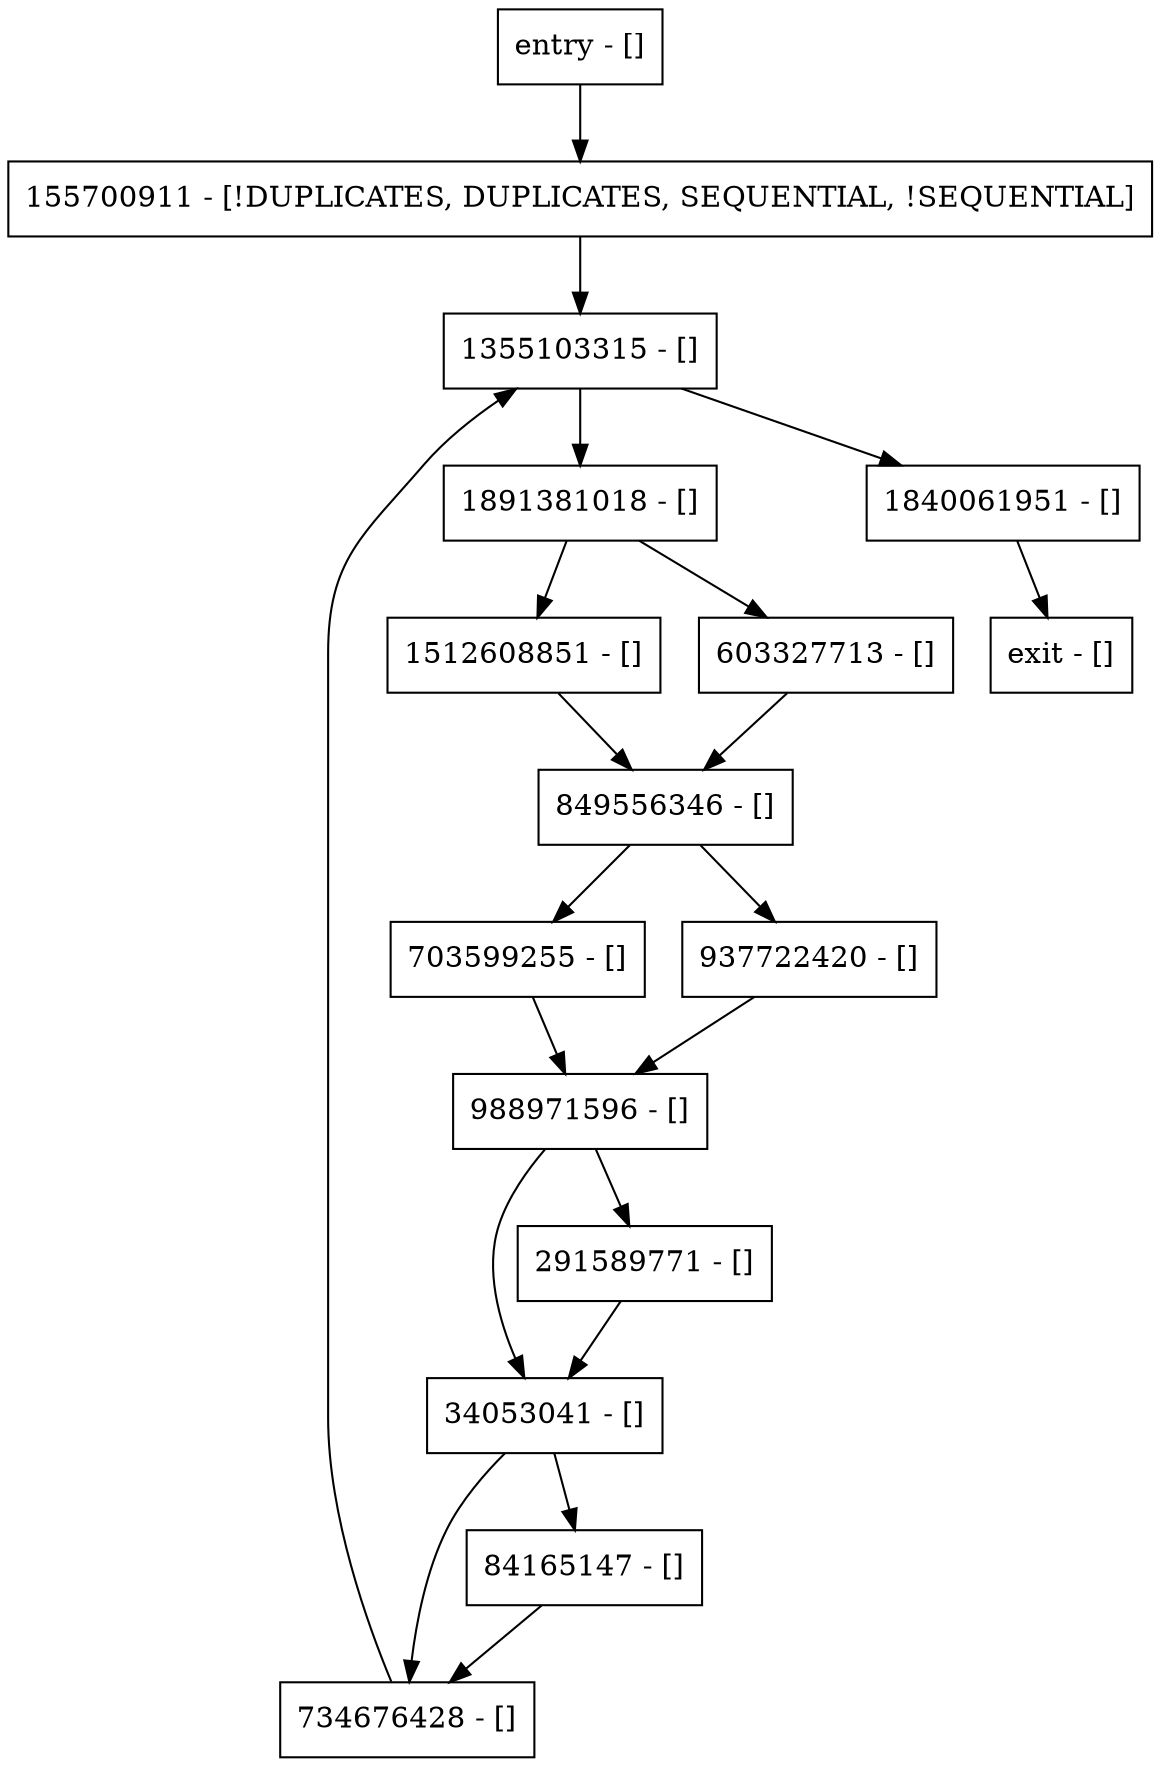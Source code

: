 digraph populate {
node [shape=record];
155700911 [label="155700911 - [!DUPLICATES, DUPLICATES, SEQUENTIAL, !SEQUENTIAL]"];
1891381018 [label="1891381018 - []"];
734676428 [label="734676428 - []"];
988971596 [label="988971596 - []"];
1840061951 [label="1840061951 - []"];
34053041 [label="34053041 - []"];
703599255 [label="703599255 - []"];
entry [label="entry - []"];
exit [label="exit - []"];
849556346 [label="849556346 - []"];
1512608851 [label="1512608851 - []"];
84165147 [label="84165147 - []"];
1355103315 [label="1355103315 - []"];
291589771 [label="291589771 - []"];
937722420 [label="937722420 - []"];
603327713 [label="603327713 - []"];
entry;
exit;
155700911 -> 1355103315;
1891381018 -> 1512608851;
1891381018 -> 603327713;
734676428 -> 1355103315;
988971596 -> 291589771;
988971596 -> 34053041;
1840061951 -> exit;
34053041 -> 734676428;
34053041 -> 84165147;
703599255 -> 988971596;
entry -> 155700911;
849556346 -> 937722420;
849556346 -> 703599255;
1512608851 -> 849556346;
84165147 -> 734676428;
1355103315 -> 1891381018;
1355103315 -> 1840061951;
291589771 -> 34053041;
937722420 -> 988971596;
603327713 -> 849556346;
}
